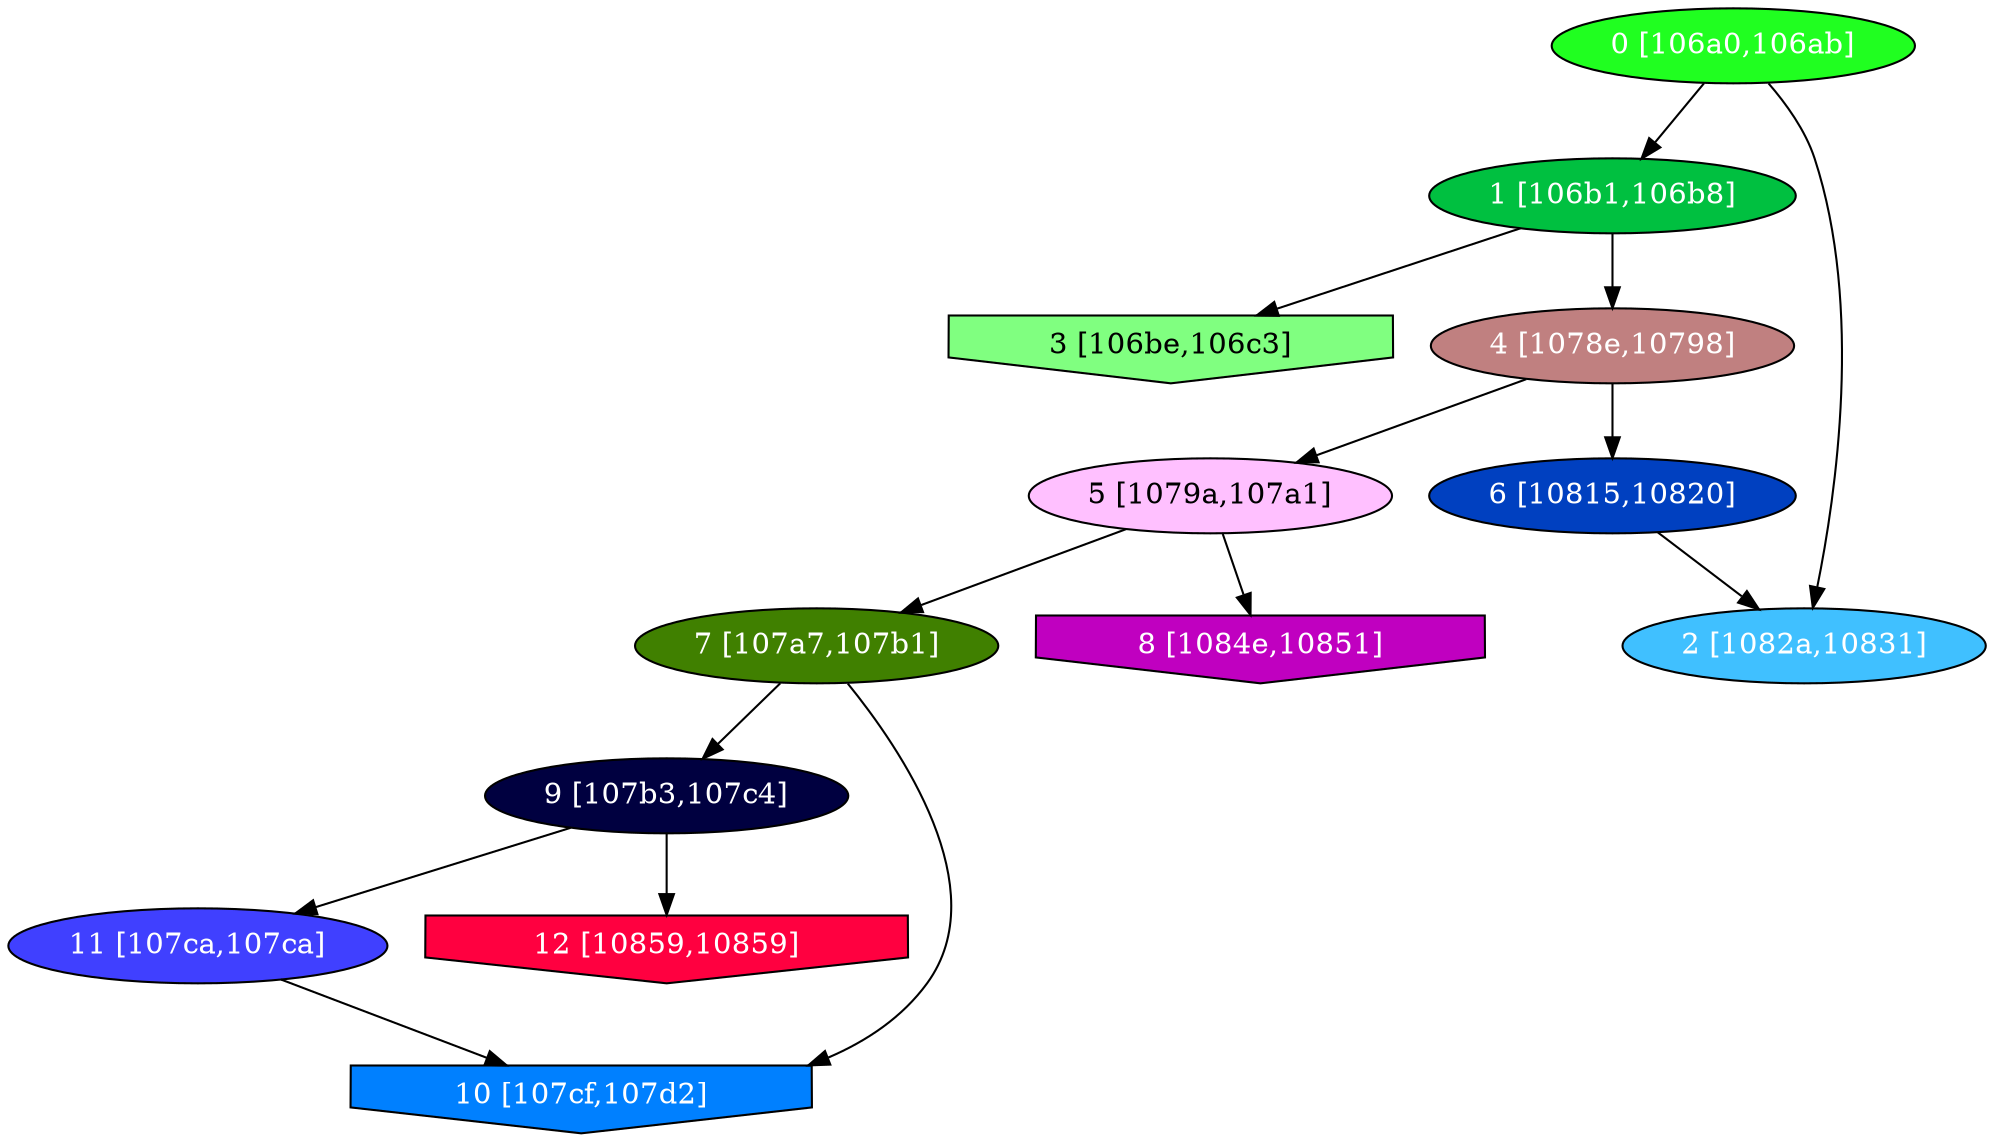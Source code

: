 diGraph libnss3{
	libnss3_0  [style=filled fillcolor="#20FF20" fontcolor="#ffffff" shape=oval label="0 [106a0,106ab]"]
	libnss3_1  [style=filled fillcolor="#00C040" fontcolor="#ffffff" shape=oval label="1 [106b1,106b8]"]
	libnss3_2  [style=filled fillcolor="#40C0FF" fontcolor="#ffffff" shape=oval label="2 [1082a,10831]"]
	libnss3_3  [style=filled fillcolor="#80FF80" fontcolor="#000000" shape=invhouse label="3 [106be,106c3]"]
	libnss3_4  [style=filled fillcolor="#C08080" fontcolor="#ffffff" shape=oval label="4 [1078e,10798]"]
	libnss3_5  [style=filled fillcolor="#FFC0FF" fontcolor="#000000" shape=oval label="5 [1079a,107a1]"]
	libnss3_6  [style=filled fillcolor="#0040C0" fontcolor="#ffffff" shape=oval label="6 [10815,10820]"]
	libnss3_7  [style=filled fillcolor="#408000" fontcolor="#ffffff" shape=oval label="7 [107a7,107b1]"]
	libnss3_8  [style=filled fillcolor="#C000C0" fontcolor="#ffffff" shape=invhouse label="8 [1084e,10851]"]
	libnss3_9  [style=filled fillcolor="#000040" fontcolor="#ffffff" shape=oval label="9 [107b3,107c4]"]
	libnss3_a  [style=filled fillcolor="#0080FF" fontcolor="#ffffff" shape=invhouse label="10 [107cf,107d2]"]
	libnss3_b  [style=filled fillcolor="#4040FF" fontcolor="#ffffff" shape=oval label="11 [107ca,107ca]"]
	libnss3_c  [style=filled fillcolor="#FF0040" fontcolor="#ffffff" shape=invhouse label="12 [10859,10859]"]

	libnss3_0 -> libnss3_1
	libnss3_0 -> libnss3_2
	libnss3_1 -> libnss3_3
	libnss3_1 -> libnss3_4
	libnss3_4 -> libnss3_5
	libnss3_4 -> libnss3_6
	libnss3_5 -> libnss3_7
	libnss3_5 -> libnss3_8
	libnss3_6 -> libnss3_2
	libnss3_7 -> libnss3_9
	libnss3_7 -> libnss3_a
	libnss3_9 -> libnss3_b
	libnss3_9 -> libnss3_c
	libnss3_b -> libnss3_a
}